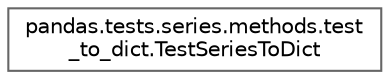 digraph "Graphical Class Hierarchy"
{
 // LATEX_PDF_SIZE
  bgcolor="transparent";
  edge [fontname=Helvetica,fontsize=10,labelfontname=Helvetica,labelfontsize=10];
  node [fontname=Helvetica,fontsize=10,shape=box,height=0.2,width=0.4];
  rankdir="LR";
  Node0 [id="Node000000",label="pandas.tests.series.methods.test\l_to_dict.TestSeriesToDict",height=0.2,width=0.4,color="grey40", fillcolor="white", style="filled",URL="$de/d47/classpandas_1_1tests_1_1series_1_1methods_1_1test__to__dict_1_1TestSeriesToDict.html",tooltip=" "];
}
